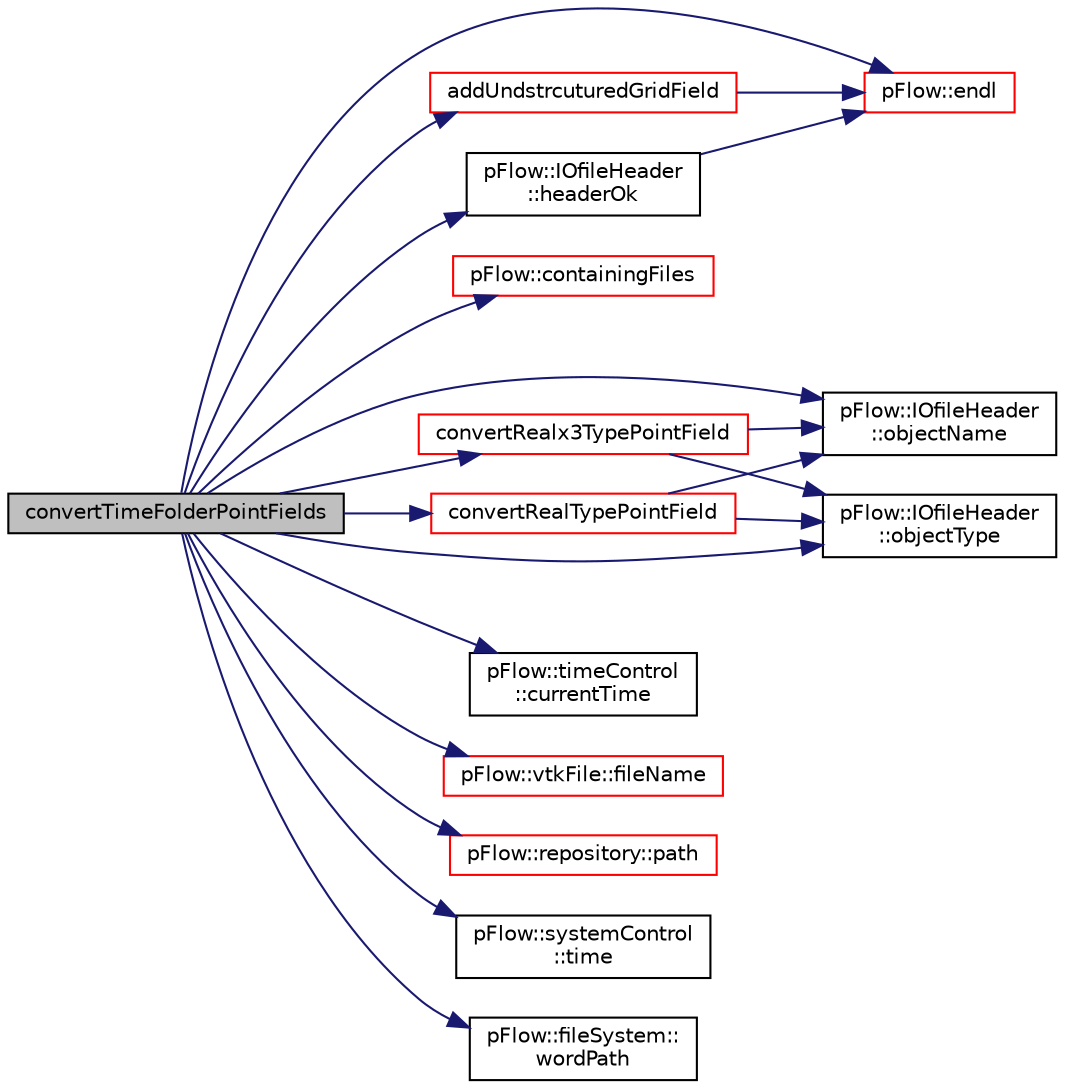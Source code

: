 digraph "convertTimeFolderPointFields"
{
 // LATEX_PDF_SIZE
  edge [fontname="Helvetica",fontsize="10",labelfontname="Helvetica",labelfontsize="10"];
  node [fontname="Helvetica",fontsize="10",shape=record];
  rankdir="LR";
  Node1 [label="convertTimeFolderPointFields",height=0.2,width=0.4,color="black", fillcolor="grey75", style="filled", fontcolor="black",tooltip=" "];
  Node1 -> Node2 [color="midnightblue",fontsize="10",style="solid",fontname="Helvetica"];
  Node2 [label="addUndstrcuturedGridField",height=0.2,width=0.4,color="red", fillcolor="white", style="filled",URL="$namespacepFlow_1_1PFtoVTK.html#adcea9c10759746cd50d079d1f189031a",tooltip=" "];
  Node2 -> Node5 [color="midnightblue",fontsize="10",style="solid",fontname="Helvetica"];
  Node5 [label="pFlow::endl",height=0.2,width=0.4,color="red", fillcolor="white", style="filled",URL="$namespacepFlow.html#aba8f0c455a3fdb4b05ad33a25b13b189",tooltip="Add newline and flush stream."];
  Node1 -> Node11 [color="midnightblue",fontsize="10",style="solid",fontname="Helvetica"];
  Node11 [label="pFlow::containingFiles",height=0.2,width=0.4,color="red", fillcolor="white", style="filled",URL="$namespacepFlow.html#a79c4a81c7fb0a27aabdb1b4a73c750d8",tooltip="A list of file paths that exist in the path."];
  Node1 -> Node14 [color="midnightblue",fontsize="10",style="solid",fontname="Helvetica"];
  Node14 [label="convertRealTypePointField",height=0.2,width=0.4,color="red", fillcolor="white", style="filled",URL="$namespacepFlow_1_1PFtoVTK.html#a89bd592446dc7256a03129e91c70dadd",tooltip=" "];
  Node14 -> Node16 [color="midnightblue",fontsize="10",style="solid",fontname="Helvetica"];
  Node16 [label="pFlow::IOfileHeader\l::objectName",height=0.2,width=0.4,color="black", fillcolor="white", style="filled",URL="$classpFlow_1_1IOfileHeader.html#a4ae6d6ea877ec8652d86076eaf333c12",tooltip=" "];
  Node14 -> Node17 [color="midnightblue",fontsize="10",style="solid",fontname="Helvetica"];
  Node17 [label="pFlow::IOfileHeader\l::objectType",height=0.2,width=0.4,color="black", fillcolor="white", style="filled",URL="$classpFlow_1_1IOfileHeader.html#a67068cb6552c42a5ddb1c66bf6bbf6b3",tooltip=" "];
  Node1 -> Node18 [color="midnightblue",fontsize="10",style="solid",fontname="Helvetica"];
  Node18 [label="convertRealx3TypePointField",height=0.2,width=0.4,color="red", fillcolor="white", style="filled",URL="$namespacepFlow_1_1PFtoVTK.html#ad8e06689975a027eaaee8fed2a6f5e8f",tooltip=" "];
  Node18 -> Node16 [color="midnightblue",fontsize="10",style="solid",fontname="Helvetica"];
  Node18 -> Node17 [color="midnightblue",fontsize="10",style="solid",fontname="Helvetica"];
  Node1 -> Node20 [color="midnightblue",fontsize="10",style="solid",fontname="Helvetica"];
  Node20 [label="pFlow::timeControl\l::currentTime",height=0.2,width=0.4,color="black", fillcolor="white", style="filled",URL="$classpFlow_1_1timeControl.html#a476763249b99b131d7116430896cd44e",tooltip=" "];
  Node1 -> Node5 [color="midnightblue",fontsize="10",style="solid",fontname="Helvetica"];
  Node1 -> Node21 [color="midnightblue",fontsize="10",style="solid",fontname="Helvetica"];
  Node21 [label="pFlow::vtkFile::fileName",height=0.2,width=0.4,color="red", fillcolor="white", style="filled",URL="$classpFlow_1_1vtkFile.html#aae8a01aeff2b37c5242e6cdc45a8852d",tooltip=" "];
  Node1 -> Node23 [color="midnightblue",fontsize="10",style="solid",fontname="Helvetica"];
  Node23 [label="pFlow::IOfileHeader\l::headerOk",height=0.2,width=0.4,color="black", fillcolor="white", style="filled",URL="$classpFlow_1_1IOfileHeader.html#a1a248aa0488b774d5160449992ad31e5",tooltip=" "];
  Node23 -> Node5 [color="midnightblue",fontsize="10",style="solid",fontname="Helvetica"];
  Node1 -> Node16 [color="midnightblue",fontsize="10",style="solid",fontname="Helvetica"];
  Node1 -> Node17 [color="midnightblue",fontsize="10",style="solid",fontname="Helvetica"];
  Node1 -> Node24 [color="midnightblue",fontsize="10",style="solid",fontname="Helvetica"];
  Node24 [label="pFlow::repository::path",height=0.2,width=0.4,color="red", fillcolor="white", style="filled",URL="$classpFlow_1_1repository.html#ae1921a7f20c43d1438221946e607c488",tooltip=" "];
  Node1 -> Node25 [color="midnightblue",fontsize="10",style="solid",fontname="Helvetica"];
  Node25 [label="pFlow::systemControl\l::time",height=0.2,width=0.4,color="black", fillcolor="white", style="filled",URL="$classpFlow_1_1systemControl.html#a0d94096809fe3376b29a2a29ca11bb18",tooltip=" "];
  Node1 -> Node26 [color="midnightblue",fontsize="10",style="solid",fontname="Helvetica"];
  Node26 [label="pFlow::fileSystem::\lwordPath",height=0.2,width=0.4,color="black", fillcolor="white", style="filled",URL="$classpFlow_1_1fileSystem.html#ad7cad1b82e1afeea66c2f0649de5d93f",tooltip="Path in word type."];
}
